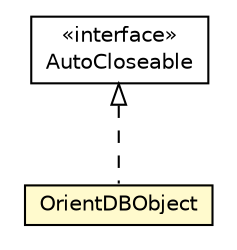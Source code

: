 #!/usr/local/bin/dot
#
# Class diagram 
# Generated by UMLGraph version R5_6-24-gf6e263 (http://www.umlgraph.org/)
#

digraph G {
	edge [fontname="Helvetica",fontsize=10,labelfontname="Helvetica",labelfontsize=10];
	node [fontname="Helvetica",fontsize=10,shape=plaintext];
	nodesep=0.25;
	ranksep=0.5;
	// com.orientechnologies.orient.object.db.OrientDBObject
	c7649510 [label=<<table title="com.orientechnologies.orient.object.db.OrientDBObject" border="0" cellborder="1" cellspacing="0" cellpadding="2" port="p" bgcolor="lemonChiffon" href="./OrientDBObject.html">
		<tr><td><table border="0" cellspacing="0" cellpadding="1">
<tr><td align="center" balign="center"> OrientDBObject </td></tr>
		</table></td></tr>
		</table>>, URL="./OrientDBObject.html", fontname="Helvetica", fontcolor="black", fontsize=10.0];
	//com.orientechnologies.orient.object.db.OrientDBObject implements java.lang.AutoCloseable
	c7650243:p -> c7649510:p [dir=back,arrowtail=empty,style=dashed];
	// java.lang.AutoCloseable
	c7650243 [label=<<table title="java.lang.AutoCloseable" border="0" cellborder="1" cellspacing="0" cellpadding="2" port="p" href="http://java.sun.com/j2se/1.4.2/docs/api/java/lang/AutoCloseable.html">
		<tr><td><table border="0" cellspacing="0" cellpadding="1">
<tr><td align="center" balign="center"> &#171;interface&#187; </td></tr>
<tr><td align="center" balign="center"> AutoCloseable </td></tr>
		</table></td></tr>
		</table>>, URL="http://java.sun.com/j2se/1.4.2/docs/api/java/lang/AutoCloseable.html", fontname="Helvetica", fontcolor="black", fontsize=10.0];
}


